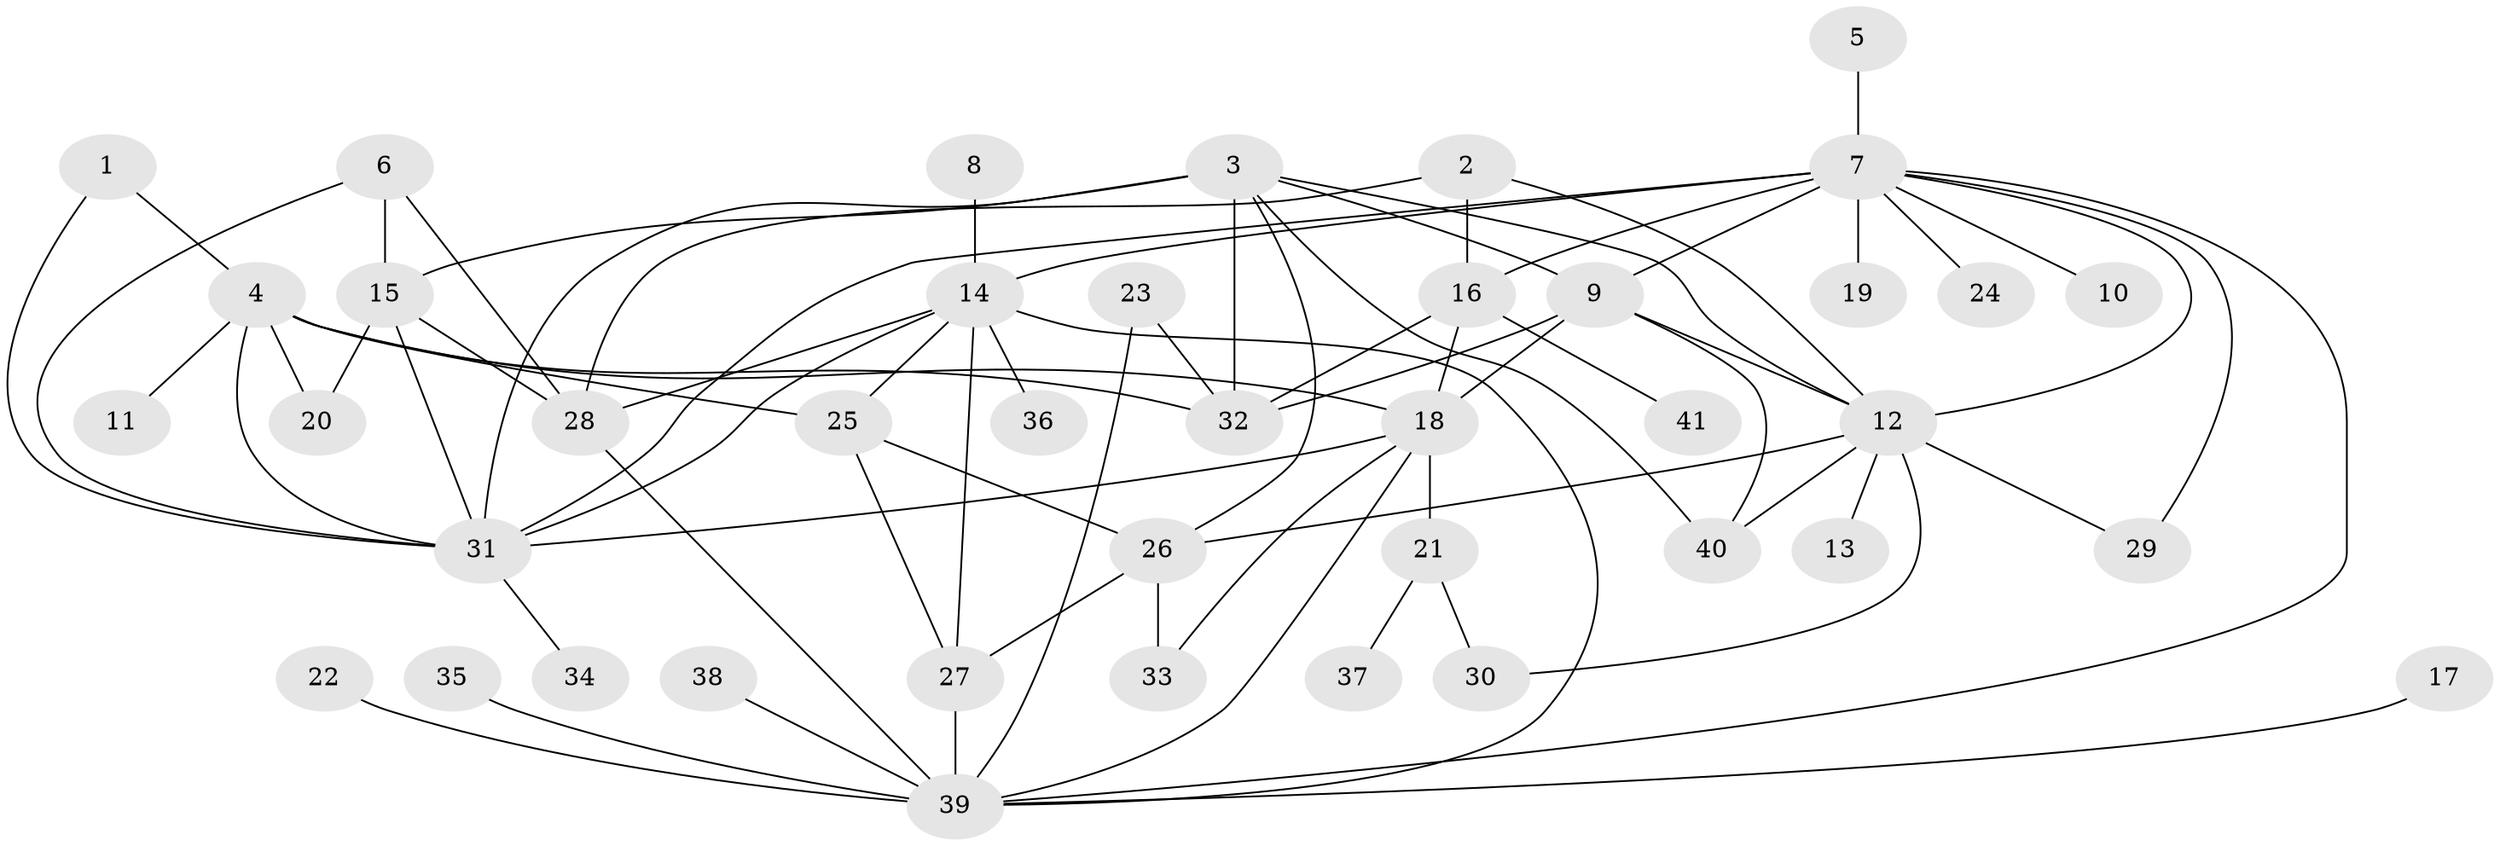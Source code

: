 // original degree distribution, {12: 0.024691358024691357, 8: 0.024691358024691357, 11: 0.024691358024691357, 9: 0.012345679012345678, 4: 0.1111111111111111, 3: 0.13580246913580246, 1: 0.48148148148148145, 14: 0.012345679012345678, 2: 0.09876543209876543, 5: 0.04938271604938271, 7: 0.012345679012345678, 6: 0.012345679012345678}
// Generated by graph-tools (version 1.1) at 2025/01/03/09/25 03:01:56]
// undirected, 41 vertices, 73 edges
graph export_dot {
graph [start="1"]
  node [color=gray90,style=filled];
  1;
  2;
  3;
  4;
  5;
  6;
  7;
  8;
  9;
  10;
  11;
  12;
  13;
  14;
  15;
  16;
  17;
  18;
  19;
  20;
  21;
  22;
  23;
  24;
  25;
  26;
  27;
  28;
  29;
  30;
  31;
  32;
  33;
  34;
  35;
  36;
  37;
  38;
  39;
  40;
  41;
  1 -- 4 [weight=1.0];
  1 -- 31 [weight=1.0];
  2 -- 12 [weight=1.0];
  2 -- 16 [weight=1.0];
  2 -- 28 [weight=1.0];
  3 -- 9 [weight=1.0];
  3 -- 12 [weight=1.0];
  3 -- 15 [weight=1.0];
  3 -- 26 [weight=1.0];
  3 -- 31 [weight=2.0];
  3 -- 32 [weight=2.0];
  3 -- 40 [weight=1.0];
  4 -- 11 [weight=1.0];
  4 -- 18 [weight=1.0];
  4 -- 20 [weight=1.0];
  4 -- 25 [weight=1.0];
  4 -- 31 [weight=1.0];
  4 -- 32 [weight=1.0];
  5 -- 7 [weight=1.0];
  6 -- 15 [weight=1.0];
  6 -- 28 [weight=1.0];
  6 -- 31 [weight=1.0];
  7 -- 9 [weight=1.0];
  7 -- 10 [weight=1.0];
  7 -- 12 [weight=1.0];
  7 -- 14 [weight=2.0];
  7 -- 16 [weight=1.0];
  7 -- 19 [weight=1.0];
  7 -- 24 [weight=1.0];
  7 -- 29 [weight=1.0];
  7 -- 31 [weight=1.0];
  7 -- 39 [weight=1.0];
  8 -- 14 [weight=1.0];
  9 -- 12 [weight=1.0];
  9 -- 18 [weight=1.0];
  9 -- 32 [weight=1.0];
  9 -- 40 [weight=1.0];
  12 -- 13 [weight=1.0];
  12 -- 26 [weight=1.0];
  12 -- 29 [weight=1.0];
  12 -- 30 [weight=1.0];
  12 -- 40 [weight=1.0];
  14 -- 25 [weight=1.0];
  14 -- 27 [weight=1.0];
  14 -- 28 [weight=1.0];
  14 -- 31 [weight=1.0];
  14 -- 36 [weight=1.0];
  14 -- 39 [weight=1.0];
  15 -- 20 [weight=1.0];
  15 -- 28 [weight=1.0];
  15 -- 31 [weight=1.0];
  16 -- 18 [weight=1.0];
  16 -- 32 [weight=1.0];
  16 -- 41 [weight=1.0];
  17 -- 39 [weight=1.0];
  18 -- 21 [weight=1.0];
  18 -- 31 [weight=1.0];
  18 -- 33 [weight=1.0];
  18 -- 39 [weight=1.0];
  21 -- 30 [weight=1.0];
  21 -- 37 [weight=1.0];
  22 -- 39 [weight=1.0];
  23 -- 32 [weight=1.0];
  23 -- 39 [weight=1.0];
  25 -- 26 [weight=1.0];
  25 -- 27 [weight=1.0];
  26 -- 27 [weight=1.0];
  26 -- 33 [weight=1.0];
  27 -- 39 [weight=2.0];
  28 -- 39 [weight=1.0];
  31 -- 34 [weight=1.0];
  35 -- 39 [weight=1.0];
  38 -- 39 [weight=1.0];
}
